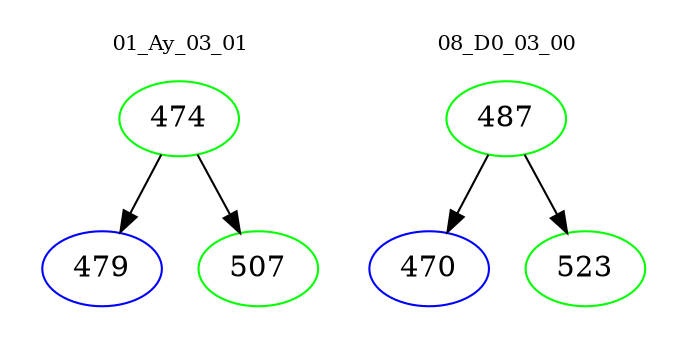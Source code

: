 digraph{
subgraph cluster_0 {
color = white
label = "01_Ay_03_01";
fontsize=10;
T0_474 [label="474", color="green"]
T0_474 -> T0_479 [color="black"]
T0_479 [label="479", color="blue"]
T0_474 -> T0_507 [color="black"]
T0_507 [label="507", color="green"]
}
subgraph cluster_1 {
color = white
label = "08_D0_03_00";
fontsize=10;
T1_487 [label="487", color="green"]
T1_487 -> T1_470 [color="black"]
T1_470 [label="470", color="blue"]
T1_487 -> T1_523 [color="black"]
T1_523 [label="523", color="green"]
}
}
